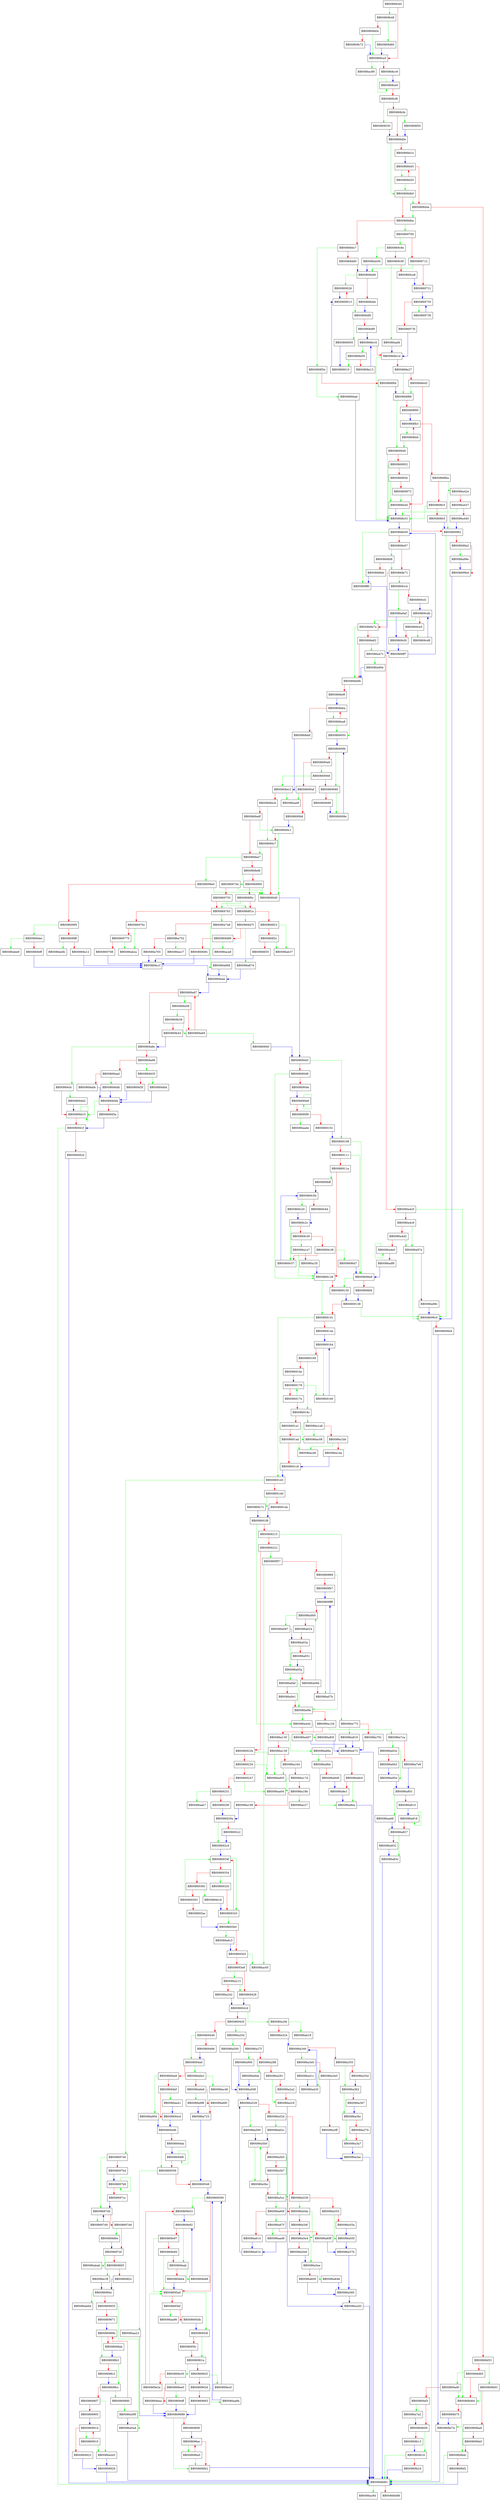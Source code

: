 digraph ____strtod_l_internal {
  node [shape="box"];
  graph [splines=ortho];
  BB00868c60 -> BB00869b48 [color="green"];
  BB00868c60 -> BB00868ca5 [color="red"];
  BB00868ca5 -> BB0086ac89 [color="green"];
  BB00868ca5 -> BB00868cc9 [color="red"];
  BB00868cc9 -> BB00868ce0 [color="blue"];
  BB00868ce0 -> BB00868ce0 [color="green"];
  BB00868ce0 -> BB00868cf6 [color="red"];
  BB00868cf6 -> BB00869030 [color="green"];
  BB00868cf6 -> BB00868cfe [color="red"];
  BB00868cfe -> BB00868f50 [color="green"];
  BB00868cfe -> BB00868d0e [color="red"];
  BB00868d0e -> BB00868db0 [color="green"];
  BB00868d0e -> BB00868d1e [color="red"];
  BB00868d1e -> BB00868d45 [color="blue"];
  BB00868d30 -> BB00868db0 [color="green"];
  BB00868d30 -> BB00868d45 [color="red"];
  BB00868d45 -> BB00868d30 [color="green"];
  BB00868d45 -> BB00868d4a [color="red"];
  BB00868d4a -> BB00868dba [color="green"];
  BB00868d4a -> BB00868d53 [color="red"];
  BB00868d53 -> BB00869b83 [color="green"];
  BB00868d53 -> BB00868d65 [color="red"];
  BB00868d65 -> BB00869ad0 [color="green"];
  BB00868d65 -> BB00868d6d [color="red"];
  BB00868d6d -> BB00868d7d [color="green"];
  BB00868d6d -> BB00868d75 [color="red"];
  BB00868d75 -> BB00868d7d [color="blue"];
  BB00868d7d -> BB00868d81 [color="blue"];
  BB00868d81 -> BB0086ac84 [color="green"];
  BB00868d81 -> BB00868d98 [color="red"];
  BB00868db0 -> BB00868d4a [color="green"];
  BB00868db0 -> BB00868dba [color="red"];
  BB00868dba -> BB00869700 [color="green"];
  BB00868dba -> BB00868dc7 [color="red"];
  BB00868dc7 -> BB00868f5e [color="green"];
  BB00868dc7 -> BB00868dd0 [color="red"];
  BB00868dd0 -> BB00868dd6 [color="blue"];
  BB00868dd6 -> BB00869026 [color="green"];
  BB00868dd6 -> BB00868deb [color="red"];
  BB00868deb -> BB00868df0 [color="blue"];
  BB00868df0 -> BB00869005 [color="green"];
  BB00868df0 -> BB00868df9 [color="red"];
  BB00868df9 -> BB00868e16 [color="blue"];
  BB00868e00 -> BB00869010 [color="green"];
  BB00868e00 -> BB00868e13 [color="red"];
  BB00868e13 -> BB00868e16 [color="blue"];
  BB00868e16 -> BB00868e00 [color="green"];
  BB00868e16 -> BB00868e1d [color="red"];
  BB00868e1d -> BB00868e53 [color="green"];
  BB00868e1d -> BB00868e27 [color="red"];
  BB00868e27 -> BB00868f88 [color="green"];
  BB00868e27 -> BB00868e45 [color="red"];
  BB00868e45 -> BB00868f88 [color="green"];
  BB00868e45 -> BB00868e4d [color="red"];
  BB00868e4d -> BB00868e53 [color="blue"];
  BB00868e53 -> BB00868e59 [color="blue"];
  BB00868e59 -> BB00868ff0 [color="green"];
  BB00868e59 -> BB00868e67 [color="red"];
  BB00868e67 -> BB00868fd8 [color="green"];
  BB00868e67 -> BB00868e71 [color="red"];
  BB00868e71 -> BB00869cc4 [color="green"];
  BB00868e71 -> BB00868e7a [color="red"];
  BB00868e7a -> BB00868e8b [color="green"];
  BB00868e7a -> BB00868e82 [color="red"];
  BB00868e82 -> BB0086a47c [color="green"];
  BB00868e82 -> BB00868e8b [color="red"];
  BB00868e8b -> BB00869050 [color="green"];
  BB00868e8b -> BB00868e9f [color="red"];
  BB00868e9f -> BB00868eba [color="blue"];
  BB00868ea8 -> BB00869050 [color="green"];
  BB00868ea8 -> BB00868eba [color="red"];
  BB00868eba -> BB00868ea8 [color="green"];
  BB00868eba -> BB00868ebf [color="red"];
  BB00868ebf -> BB00868ec2 [color="blue"];
  BB00868ec2 -> BB0086aa6f [color="green"];
  BB00868ec2 -> BB00868ecb [color="red"];
  BB00868ecb -> BB008690c7 [color="green"];
  BB00868ecb -> BB00868edf [color="red"];
  BB00868edf -> BB008690c1 [color="green"];
  BB00868edf -> BB00868ee7 [color="red"];
  BB00868ee7 -> BB008699e0 [color="green"];
  BB00868ee7 -> BB00868ef6 [color="red"];
  BB00868ef6 -> BB00869744 [color="green"];
  BB00868ef6 -> BB00868f00 [color="red"];
  BB00868f00 -> BB008690d0 [color="green"];
  BB00868f00 -> BB00868f0c [color="red"];
  BB00868f0c -> BB00869763 [color="green"];
  BB00868f0c -> BB00868f1a [color="red"];
  BB00868f1a -> BB00869d7f [color="green"];
  BB00868f1a -> BB00868f23 [color="red"];
  BB00868f23 -> BB0086ab37 [color="green"];
  BB00868f23 -> BB00868f2c [color="red"];
  BB00868f2c -> BB0086ab37 [color="green"];
  BB00868f2c -> BB00868f35 [color="red"];
  BB00868f35 -> BB00869a1f [color="blue"];
  BB00868f50 -> BB00868d0e [color="blue"];
  BB00868f5e -> BB00869dab [color="green"];
  BB00868f5e -> BB00868f6b [color="red"];
  BB00868f6b -> BB00868f88 [color="blue"];
  BB00868f88 -> BB00869948 [color="green"];
  BB00868f88 -> BB00868f90 [color="red"];
  BB00868f90 -> BB00868fb3 [color="blue"];
  BB00868fa0 -> BB00869948 [color="green"];
  BB00868fa0 -> BB00868fb3 [color="red"];
  BB00868fb3 -> BB00868fa0 [color="green"];
  BB00868fb3 -> BB00868fba [color="red"];
  BB00868fba -> BB0086a42e [color="green"];
  BB00868fba -> BB00868fc5 [color="red"];
  BB00868fc5 -> BB00868e53 [color="green"];
  BB00868fc5 -> BB00868fcf [color="red"];
  BB00868fcf -> BB00869982 [color="blue"];
  BB00868fd8 -> BB00868e71 [color="green"];
  BB00868fd8 -> BB00868feb [color="red"];
  BB00868feb -> BB00868ff0 [color="blue"];
  BB00868ff0 -> BB00868ff7 [color="blue"];
  BB00868ff7 -> BB00868e59 [color="blue"];
  BB00869005 -> BB00869010 [color="blue"];
  BB00869010 -> BB00869013 [color="blue"];
  BB00869013 -> BB00868df0 [color="green"];
  BB00869013 -> BB00869026 [color="red"];
  BB00869026 -> BB00869013 [color="blue"];
  BB00869030 -> BB00868d0e [color="blue"];
  BB00869050 -> BB0086909b [color="blue"];
  BB00869068 -> BB00868ec2 [color="green"];
  BB00869068 -> BB00869080 [color="red"];
  BB00869080 -> BB0086908e [color="green"];
  BB00869080 -> BB00869086 [color="red"];
  BB00869086 -> BB0086908e [color="blue"];
  BB0086908e -> BB0086909b [color="blue"];
  BB0086909b -> BB00869080 [color="green"];
  BB0086909b -> BB008690a9 [color="red"];
  BB008690a9 -> BB00869068 [color="green"];
  BB008690a9 -> BB008690af [color="red"];
  BB008690af -> BB0086aa6f [color="green"];
  BB008690af -> BB008690b8 [color="red"];
  BB008690b8 -> BB008690c1 [color="blue"];
  BB008690c1 -> BB008690d0 [color="green"];
  BB008690c1 -> BB008690c7 [color="red"];
  BB008690c7 -> BB00868ee7 [color="green"];
  BB008690c7 -> BB008690d0 [color="red"];
  BB008690d0 -> BB008690d3 [color="blue"];
  BB008690d3 -> BB00869108 [color="green"];
  BB008690d3 -> BB008690d8 [color="red"];
  BB008690d8 -> BB00869128 [color="green"];
  BB008690d8 -> BB008690de [color="red"];
  BB008690de -> BB008690e8 [color="blue"];
  BB008690e8 -> BB008690e8 [color="green"];
  BB008690e8 -> BB008690f9 [color="red"];
  BB008690f9 -> BB0086aade [color="green"];
  BB008690f9 -> BB00869102 [color="red"];
  BB00869102 -> BB00869108 [color="blue"];
  BB00869108 -> BB008696e8 [color="green"];
  BB00869108 -> BB00869111 [color="red"];
  BB00869111 -> BB008696e8 [color="green"];
  BB00869111 -> BB0086911a [color="red"];
  BB0086911a -> BB00869bff [color="green"];
  BB0086911a -> BB00869128 [color="red"];
  BB00869128 -> BB00869141 [color="green"];
  BB00869128 -> BB00869130 [color="red"];
  BB00869130 -> BB00869138 [color="blue"];
  BB00869138 -> BB008699c0 [color="green"];
  BB00869138 -> BB00869141 [color="red"];
  BB00869141 -> BB008691d3 [color="green"];
  BB00869141 -> BB0086914a [color="red"];
  BB0086914a -> BB00869164 [color="blue"];
  BB00869160 -> BB00869164 [color="blue"];
  BB00869164 -> BB00869160 [color="green"];
  BB00869164 -> BB00869169 [color="red"];
  BB00869169 -> BB0086918c [color="green"];
  BB00869169 -> BB0086916e [color="red"];
  BB0086916e -> BB00869178 [color="blue"];
  BB00869178 -> BB00869160 [color="green"];
  BB00869178 -> BB0086917e [color="red"];
  BB0086917e -> BB00869178 [color="green"];
  BB0086917e -> BB0086918c [color="red"];
  BB0086918c -> BB0086a1a8 [color="green"];
  BB0086918c -> BB008691a1 [color="red"];
  BB008691a1 -> BB0086ac08 [color="green"];
  BB008691a1 -> BB008691ad [color="red"];
  BB008691ad -> BB0086ace6 [color="green"];
  BB008691ad -> BB008691c8 [color="red"];
  BB008691c8 -> BB008691d3 [color="blue"];
  BB008691d3 -> BB008697a0 [color="green"];
  BB008691d3 -> BB008691dd [color="red"];
  BB008691dd -> BB00869c7c [color="green"];
  BB008691dd -> BB008691eb [color="red"];
  BB008691eb -> BB008691f8 [color="blue"];
  BB008691f8 -> BB0086a44d [color="green"];
  BB008691f8 -> BB00869215 [color="red"];
  BB00869215 -> BB0086a775 [color="green"];
  BB00869215 -> BB00869222 [color="red"];
  BB00869222 -> BB00869f57 [color="green"];
  BB00869222 -> BB0086922b [color="red"];
  BB0086922b -> BB0086ad05 [color="green"];
  BB0086922b -> BB00869234 [color="red"];
  BB00869234 -> BB0086ad05 [color="green"];
  BB00869234 -> BB00869247 [color="red"];
  BB00869247 -> BB0086aa04 [color="green"];
  BB00869247 -> BB00869251 [color="red"];
  BB00869251 -> BB0086aab7 [color="green"];
  BB00869251 -> BB0086928f [color="red"];
  BB0086928f -> BB0086929a [color="blue"];
  BB0086929a -> BB008692cd [color="green"];
  BB0086929a -> BB008692c2 [color="red"];
  BB008692c2 -> BB008692cd [color="blue"];
  BB008692cd -> BB0086934f [color="blue"];
  BB00869320 -> BB00869343 [color="red"];
  BB00869343 -> BB008693b0 [color="green"];
  BB00869343 -> BB0086934f [color="red"];
  BB0086934f -> BB00869343 [color="green"];
  BB0086934f -> BB00869354 [color="red"];
  BB00869354 -> BB00869320 [color="green"];
  BB00869354 -> BB00869360 [color="red"];
  BB00869360 -> BB00869e18 [color="green"];
  BB00869360 -> BB00869393 [color="red"];
  BB00869393 -> BB0086934f [color="green"];
  BB00869393 -> BB008693ac [color="red"];
  BB008693ac -> BB008693b0 [color="blue"];
  BB008693b0 -> BB0086a6c3 [color="green"];
  BB008693b0 -> BB008693d3 [color="red"];
  BB008693d3 -> BB0086ac65 [color="green"];
  BB008693d3 -> BB008693e8 [color="red"];
  BB008693e8 -> BB0086a215 [color="green"];
  BB008693e8 -> BB00869428 [color="red"];
  BB00869428 -> BB0086942d [color="blue"];
  BB0086942d -> BB0086a2fd [color="green"];
  BB0086942d -> BB0086943f [color="red"];
  BB0086943f -> BB0086a25d [color="green"];
  BB0086943f -> BB00869449 [color="red"];
  BB00869449 -> BB008694a0 [color="green"];
  BB00869449 -> BB00869486 [color="red"];
  BB00869486 -> BB008694a0 [color="blue"];
  BB008694a0 -> BB0086a6e2 [color="green"];
  BB008694a0 -> BB008694a9 [color="red"];
  BB008694a9 -> BB0086a90d [color="green"];
  BB008694a9 -> BB008694bf [color="red"];
  BB008694bf -> BB0086aa41 [color="green"];
  BB008694bf -> BB008694cd [color="red"];
  BB008694cd -> BB008694d6 [color="blue"];
  BB008694d6 -> BB00869509 [color="green"];
  BB008694d6 -> BB008694da [color="red"];
  BB008694da -> BB008694f8 [color="blue"];
  BB008694f8 -> BB008694f8 [color="green"];
  BB008694f8 -> BB00869509 [color="red"];
  BB00869509 -> BB0086aa23 [color="green"];
  BB00869509 -> BB00869548 [color="red"];
  BB00869548 -> BB00869590 [color="blue"];
  BB00869590 -> BB00869e53 [color="green"];
  BB00869590 -> BB008695a0 [color="red"];
  BB008695a0 -> BB008695df [color="green"];
  BB008695a0 -> BB008695bf [color="red"];
  BB008695bf -> BB0086aa98 [color="green"];
  BB008695bf -> BB008695db [color="red"];
  BB008695db -> BB008695df [color="blue"];
  BB008695df -> BB0086961a [color="green"];
  BB008695df -> BB008695fc [color="red"];
  BB008695fc -> BB0086961a [color="red"];
  BB0086961a -> BB00869e30 [color="green"];
  BB0086961a -> BB0086962f [color="red"];
  BB0086962f -> BB00869ec0 [color="green"];
  BB0086962f -> BB0086963d [color="red"];
  BB0086963d -> BB0086aa8e [color="green"];
  BB0086963d -> BB00869663 [color="red"];
  BB00869663 -> BB00869689 [color="blue"];
  BB00869689 -> BB008696b2 [color="green"];
  BB00869689 -> BB0086968f [color="red"];
  BB0086968f -> BB008696ac [color="blue"];
  BB008696a0 -> BB008696b2 [color="green"];
  BB008696a0 -> BB008696ac [color="red"];
  BB008696ac -> BB008696a0 [color="green"];
  BB008696ac -> BB008696b2 [color="red"];
  BB008696b2 -> BB00868d81 [color="blue"];
  BB008696d7 -> BB008696e8 [color="blue"];
  BB008696e8 -> BB00869130 [color="green"];
  BB008696e8 -> BB008696f4 [color="red"];
  BB008696f4 -> BB00869138 [color="blue"];
  BB00869700 -> BB00869c8e [color="green"];
  BB00869700 -> BB00869712 [color="red"];
  BB00869712 -> BB00868dd6 [color="green"];
  BB00869712 -> BB00869721 [color="red"];
  BB00869721 -> BB00869735 [color="blue"];
  BB00869730 -> BB00869735 [color="blue"];
  BB00869735 -> BB00869730 [color="green"];
  BB00869735 -> BB0086973f [color="red"];
  BB0086973f -> BB00868e1d [color="blue"];
  BB00869744 -> BB008690d0 [color="green"];
  BB00869744 -> BB00869755 [color="red"];
  BB00869755 -> BB00868f1a [color="green"];
  BB00869755 -> BB00869763 [color="red"];
  BB00869763 -> BB0086a748 [color="green"];
  BB00869763 -> BB0086976c [color="red"];
  BB0086976c -> BB0086abca [color="green"];
  BB0086976c -> BB00869775 [color="red"];
  BB00869775 -> BB0086abca [color="green"];
  BB00869775 -> BB00869788 [color="red"];
  BB00869788 -> BB00869a1f [color="blue"];
  BB008697a0 -> BB008697d5 [color="green"];
  BB008697a0 -> BB008697b4 [color="red"];
  BB008697b4 -> BB008697b8 [color="blue"];
  BB008697b8 -> BB008697b8 [color="green"];
  BB008697b8 -> BB008697cc [color="red"];
  BB008697cc -> BB008697d5 [color="blue"];
  BB008697d0 -> BB008697d5 [color="blue"];
  BB008697d5 -> BB008697d0 [color="green"];
  BB008697d5 -> BB008697dd [color="red"];
  BB008697dd -> BB00869d6e [color="green"];
  BB008697dd -> BB008697ef [color="red"];
  BB008697ef -> BB0086abab [color="green"];
  BB008697ef -> BB00869805 [color="red"];
  BB00869805 -> BB0086a1ff [color="green"];
  BB00869805 -> BB0086982c [color="red"];
  BB0086982c -> BB0086984c [color="blue"];
  BB0086984c -> BB0086ab6d [color="green"];
  BB0086984c -> BB00869855 [color="red"];
  BB00869855 -> BB0086a0a4 [color="green"];
  BB00869855 -> BB00869871 [color="red"];
  BB00869871 -> BB0086989b [color="blue"];
  BB00869880 -> BB0086a09f [color="green"];
  BB00869880 -> BB0086989b [color="red"];
  BB0086989b -> BB008698b3 [color="green"];
  BB0086989b -> BB008698ab [color="red"];
  BB008698ab -> BB008698b3 [color="blue"];
  BB008698b3 -> BB008698cc [color="green"];
  BB008698b3 -> BB008698c2 [color="red"];
  BB008698c2 -> BB008698cc [color="blue"];
  BB008698cc -> BB00869880 [color="green"];
  BB008698cc -> BB008698d7 [color="red"];
  BB008698d7 -> BB0086a445 [color="green"];
  BB008698d7 -> BB00869905 [color="red"];
  BB00869905 -> BB0086991d [color="blue"];
  BB00869910 -> BB0086a445 [color="green"];
  BB00869910 -> BB0086991d [color="red"];
  BB0086991d -> BB00869910 [color="green"];
  BB0086991d -> BB00869923 [color="red"];
  BB00869923 -> BB00869929 [color="blue"];
  BB00869929 -> BB00868d81 [color="blue"];
  BB00869948 -> BB00868e53 [color="green"];
  BB00869948 -> BB00869952 [color="red"];
  BB00869952 -> BB00868e53 [color="green"];
  BB00869952 -> BB0086995b [color="red"];
  BB0086995b -> BB00868e4d [color="green"];
  BB0086995b -> BB00869973 [color="red"];
  BB00869973 -> BB00868e4d [color="green"];
  BB00869973 -> BB00869982 [color="red"];
  BB00869982 -> BB008699c0 [color="green"];
  BB00869982 -> BB008699a2 [color="red"];
  BB008699a2 -> BB0086a99e [color="green"];
  BB008699a2 -> BB008699b0 [color="red"];
  BB008699b0 -> BB008699c0 [color="blue"];
  BB008699c0 -> BB00868d81 [color="green"];
  BB008699c0 -> BB008699d4 [color="red"];
  BB008699d4 -> BB00868d7d [color="blue"];
  BB008699e0 -> BB008690d0 [color="green"];
  BB008699e0 -> BB008699f5 [color="red"];
  BB008699f5 -> BB00869dec [color="green"];
  BB008699f5 -> BB008699ff [color="red"];
  BB008699ff -> BB0086ab8c [color="green"];
  BB008699ff -> BB00869a12 [color="red"];
  BB00869a12 -> BB00869a1f [color="blue"];
  BB00869a1f -> BB00869a4e [color="blue"];
  BB00869a4e -> BB00869a87 [color="blue"];
  BB00869a58 -> BB00869b38 [color="green"];
  BB00869a58 -> BB00869a69 [color="red"];
  BB00869a69 -> BB00869f40 [color="green"];
  BB00869a69 -> BB00869a87 [color="red"];
  BB00869a87 -> BB00869a58 [color="green"];
  BB00869a87 -> BB00869a8c [color="red"];
  BB00869a8c -> BB00869cfc [color="green"];
  BB00869a8c -> BB00869a96 [color="red"];
  BB00869a96 -> BB00869d35 [color="green"];
  BB00869a96 -> BB00869aad [color="red"];
  BB00869aad -> BB00869ddb [color="green"];
  BB00869aad -> BB00869abb [color="red"];
  BB00869abb -> BB00869d4b [color="blue"];
  BB00869ad0 -> BB00868d6d [color="green"];
  BB00869ad0 -> BB00869af3 [color="red"];
  BB00869af3 -> BB0086a7a2 [color="green"];
  BB00869af3 -> BB00869b09 [color="red"];
  BB00869b09 -> BB00869b16 [color="green"];
  BB00869b09 -> BB00869b13 [color="red"];
  BB00869b13 -> BB00869b16 [color="blue"];
  BB00869b16 -> BB00868d81 [color="green"];
  BB00869b16 -> BB00869b24 [color="red"];
  BB00869b24 -> BB00868d81 [color="blue"];
  BB00869b38 -> BB00869a69 [color="green"];
  BB00869b38 -> BB00869b43 [color="red"];
  BB00869b43 -> BB00869a8c [color="blue"];
  BB00869b48 -> BB00869d60 [color="green"];
  BB00869b48 -> BB00869b64 [color="red"];
  BB00869b64 -> BB00868ca5 [color="green"];
  BB00869b64 -> BB00869b72 [color="red"];
  BB00869b72 -> BB00868ca5 [color="blue"];
  BB00869b83 -> BB00868d6d [color="green"];
  BB00869b83 -> BB00869ba6 [color="red"];
  BB00869ba6 -> BB00869bdc [color="green"];
  BB00869ba6 -> BB00869bb0 [color="red"];
  BB00869bb0 -> BB00869bdc [color="red"];
  BB00869bdc -> BB00868d81 [color="green"];
  BB00869bdc -> BB00869bf2 [color="red"];
  BB00869bf2 -> BB00868d81 [color="blue"];
  BB00869bff -> BB00869c5b [color="blue"];
  BB00869c20 -> BB00869c2c [color="blue"];
  BB00869c2c -> BB00869c57 [color="green"];
  BB00869c2c -> BB00869c30 [color="red"];
  BB00869c30 -> BB0086a1e7 [color="green"];
  BB00869c30 -> BB00869c38 [color="red"];
  BB00869c38 -> BB008696d7 [color="green"];
  BB00869c38 -> BB00869c57 [color="red"];
  BB00869c57 -> BB00869c5b [color="blue"];
  BB00869c5b -> BB00869c20 [color="green"];
  BB00869c5b -> BB00869c64 [color="red"];
  BB00869c64 -> BB00869c2c [color="blue"];
  BB00869c7c -> BB008691f8 [color="blue"];
  BB00869c8e -> BB0086ab56 [color="green"];
  BB00869c8e -> BB00869c9f [color="red"];
  BB00869c9f -> BB0086aafd [color="green"];
  BB00869c9f -> BB00869ca8 [color="red"];
  BB00869ca8 -> BB00869721 [color="blue"];
  BB00869cc4 -> BB0086a9af [color="green"];
  BB00869cc4 -> BB00869cd1 [color="red"];
  BB00869cd1 -> BB00869cdb [color="blue"];
  BB00869cd8 -> BB00869cdb [color="blue"];
  BB00869cdb -> BB00868e7a [color="green"];
  BB00869cdb -> BB00869ce5 [color="red"];
  BB00869ce5 -> BB00869cd8 [color="green"];
  BB00869ce5 -> BB00869cf4 [color="red"];
  BB00869cf4 -> BB00868ff7 [color="blue"];
  BB00869cfc -> BB00869dd2 [color="green"];
  BB00869cfc -> BB00869d10 [color="red"];
  BB00869d10 -> BB00869d10 [color="green"];
  BB00869d10 -> BB00869d1f [color="red"];
  BB00869d1f -> BB00868d81 [color="green"];
  BB00869d1f -> BB00869d2d [color="red"];
  BB00869d2d -> BB00868d81 [color="blue"];
  BB00869d35 -> BB00869dbd [color="green"];
  BB00869d35 -> BB00869d3f [color="red"];
  BB00869d3f -> BB00869d4b [color="blue"];
  BB00869d4b -> BB00869d10 [color="green"];
  BB00869d4b -> BB00869d5e [color="red"];
  BB00869d5e -> BB00869d1f [color="blue"];
  BB00869d60 -> BB00868ca5 [color="blue"];
  BB00869d6e -> BB008697ef [color="blue"];
  BB00869d7f -> BB0086a874 [color="green"];
  BB00869d7f -> BB00869d89 [color="red"];
  BB00869d89 -> BB0086aca8 [color="green"];
  BB00869d89 -> BB00869d9c [color="red"];
  BB00869d9c -> BB00869a1f [color="blue"];
  BB00869dab -> BB00868e53 [color="blue"];
  BB00869dbd -> BB00869d4b [color="blue"];
  BB00869dd2 -> BB00869d10 [color="blue"];
  BB00869ddb -> BB00869d4b [color="blue"];
  BB00869dec -> BB0086abe9 [color="green"];
  BB00869dec -> BB00869dff [color="red"];
  BB00869dff -> BB00869a1f [color="blue"];
  BB00869e18 -> BB00869343 [color="blue"];
  BB00869e30 -> BB00869ee0 [color="green"];
  BB00869e30 -> BB00869e3a [color="red"];
  BB00869e3a -> BB008695a0 [color="green"];
  BB00869e3a -> BB00869e53 [color="red"];
  BB00869e53 -> BB00869e92 [color="blue"];
  BB00869e88 -> BB00869e92 [color="blue"];
  BB00869e92 -> BB00869eab [color="green"];
  BB00869e92 -> BB00869e97 [color="red"];
  BB00869e97 -> BB008695a0 [color="green"];
  BB00869e97 -> BB00869e9d [color="red"];
  BB00869e9d -> BB008695a0 [color="green"];
  BB00869e9d -> BB00869eab [color="red"];
  BB00869eab -> BB00869e88 [color="green"];
  BB00869eab -> BB00869eb4 [color="red"];
  BB00869eb4 -> BB008695a0 [color="blue"];
  BB00869ec0 -> BB00869590 [color="blue"];
  BB00869ee0 -> BB00869eff [color="green"];
  BB00869ee0 -> BB00869eea [color="red"];
  BB00869eea -> BB00869689 [color="blue"];
  BB00869eff -> BB00869689 [color="blue"];
  BB00869f40 -> BB008690d3 [color="blue"];
  BB00869f57 -> BB0086ac65 [color="green"];
  BB00869f57 -> BB00869f69 [color="red"];
  BB00869f69 -> BB0086a0fe [color="green"];
  BB00869f69 -> BB00869fb7 [color="red"];
  BB00869fb7 -> BB00869ff8 [color="blue"];
  BB00869ff8 -> BB0086a07b [color="green"];
  BB00869ff8 -> BB0086a000 [color="red"];
  BB0086a000 -> BB0086a087 [color="green"];
  BB0086a000 -> BB0086a024 [color="red"];
  BB0086a024 -> BB0086a03a [color="red"];
  BB0086a03a -> BB0086a05a [color="green"];
  BB0086a03a -> BB0086a051 [color="red"];
  BB0086a051 -> BB0086a05a [color="blue"];
  BB0086a05a -> BB0086a0bf [color="green"];
  BB0086a05a -> BB0086a066 [color="red"];
  BB0086a066 -> BB0086a000 [color="green"];
  BB0086a066 -> BB0086a07b [color="red"];
  BB0086a07b -> BB00869ff8 [color="blue"];
  BB0086a087 -> BB0086a03a [color="blue"];
  BB0086a09f -> BB0086a0a4 [color="blue"];
  BB0086a0a4 -> BB00868d81 [color="blue"];
  BB0086a0bf -> BB0086a0fe [color="green"];
  BB0086a0bf -> BB0086a0e1 [color="red"];
  BB0086a0e1 -> BB0086a0fe [color="red"];
  BB0086a0fe -> BB0086a44d [color="green"];
  BB0086a0fe -> BB0086a126 [color="red"];
  BB0086a126 -> BB0086a7ca [color="green"];
  BB0086a126 -> BB0086a130 [color="red"];
  BB0086a130 -> BB0086a88a [color="green"];
  BB0086a130 -> BB0086a139 [color="red"];
  BB0086a139 -> BB0086ad05 [color="green"];
  BB0086a139 -> BB0086a164 [color="red"];
  BB0086a164 -> BB0086ad05 [color="green"];
  BB0086a164 -> BB0086a17d [color="red"];
  BB0086a17d -> BB0086aa04 [color="green"];
  BB0086a17d -> BB0086a18b [color="red"];
  BB0086a18b -> BB0086ac27 [color="green"];
  BB0086a18b -> BB0086a199 [color="red"];
  BB0086a199 -> BB0086929a [color="blue"];
  BB0086a1a8 -> BB0086ac08 [color="green"];
  BB0086a1a8 -> BB0086a1bb [color="red"];
  BB0086a1bb -> BB0086ace6 [color="green"];
  BB0086a1bb -> BB0086a1da [color="red"];
  BB0086a1da -> BB008691c8 [color="blue"];
  BB0086a1e7 -> BB00869128 [color="green"];
  BB0086a1e7 -> BB0086a1f5 [color="red"];
  BB0086a1f5 -> BB00869128 [color="blue"];
  BB0086a1ff -> BB0086984c [color="blue"];
  BB0086a215 -> BB00869428 [color="green"];
  BB0086a215 -> BB0086a242 [color="red"];
  BB0086a242 -> BB0086942d [color="blue"];
  BB0086a25d -> BB0086a500 [color="green"];
  BB0086a25d -> BB0086a27f [color="red"];
  BB0086a27f -> BB0086a906 [color="green"];
  BB0086a27f -> BB0086a288 [color="red"];
  BB0086a288 -> BB0086a9de [color="green"];
  BB0086a288 -> BB0086a291 [color="red"];
  BB0086a291 -> BB0086a2c9 [color="green"];
  BB0086a291 -> BB0086a2a2 [color="red"];
  BB0086a2a2 -> BB0086a2c9 [color="red"];
  BB0086a2c9 -> BB0086a2d3 [color="blue"];
  BB0086a2d3 -> BB00868d81 [color="blue"];
  BB0086a2fd -> BB0086ab18 [color="green"];
  BB0086a2fd -> BB0086a324 [color="red"];
  BB0086a324 -> BB0086a340 [color="blue"];
  BB0086a340 -> BB0086a3e0 [color="green"];
  BB0086a340 -> BB0086a355 [color="red"];
  BB0086a355 -> BB0086a362 [color="green"];
  BB0086a355 -> BB0086a35d [color="red"];
  BB0086a35d -> BB0086a362 [color="blue"];
  BB0086a362 -> BB0086a36c [color="green"];
  BB0086a362 -> BB0086a367 [color="red"];
  BB0086a367 -> BB0086a36c [color="blue"];
  BB0086a36c -> BB0086a3a7 [color="green"];
  BB0086a36c -> BB0086a37b [color="red"];
  BB0086a37b -> BB0086a3a7 [color="red"];
  BB0086a3a7 -> BB0086a3ac [color="blue"];
  BB0086a3ac -> BB00868d81 [color="blue"];
  BB0086a3e0 -> BB0086a41c [color="green"];
  BB0086a3e0 -> BB0086a3e5 [color="red"];
  BB0086a3e5 -> BB0086a420 [color="green"];
  BB0086a3e5 -> BB0086a3ff [color="red"];
  BB0086a3ff -> BB0086a3ac [color="blue"];
  BB0086a41c -> BB0086a420 [color="blue"];
  BB0086a420 -> BB0086a340 [color="blue"];
  BB0086a42e -> BB00869982 [color="green"];
  BB0086a42e -> BB0086a437 [color="red"];
  BB0086a437 -> BB00868e53 [color="green"];
  BB0086a437 -> BB0086a440 [color="red"];
  BB0086a440 -> BB00869982 [color="blue"];
  BB0086a445 -> BB00869929 [color="blue"];
  BB0086a44d -> BB0086a85f [color="green"];
  BB0086a44d -> BB0086a467 [color="red"];
  BB0086a467 -> BB0086a473 [color="blue"];
  BB0086a473 -> BB00868d81 [color="blue"];
  BB0086a47c -> BB0086a994 [color="green"];
  BB0086a47c -> BB0086a4c0 [color="red"];
  BB0086a4c0 -> BB00868d6d [color="green"];
  BB0086a4c0 -> BB0086a4c9 [color="red"];
  BB0086a4c9 -> BB0086a97e [color="green"];
  BB0086a4c9 -> BB0086a4d2 [color="red"];
  BB0086a4d2 -> BB0086a97e [color="green"];
  BB0086a4d2 -> BB0086a4e0 [color="red"];
  BB0086a4e0 -> BB0086a4e0 [color="green"];
  BB0086a4e0 -> BB0086a4f6 [color="red"];
  BB0086a4f6 -> BB008696e8 [color="blue"];
  BB0086a500 -> BB0086a508 [color="blue"];
  BB0086a508 -> BB0086a528 [color="blue"];
  BB0086a528 -> BB0086a590 [color="green"];
  BB0086a528 -> BB0086a52d [color="red"];
  BB0086a52d -> BB0086a62c [color="green"];
  BB0086a52d -> BB0086a539 [color="red"];
  BB0086a539 -> BB0086a5da [color="green"];
  BB0086a539 -> BB0086a555 [color="red"];
  BB0086a555 -> BB0086a55f [color="green"];
  BB0086a555 -> BB0086a55a [color="red"];
  BB0086a55a -> BB0086a55f [color="blue"];
  BB0086a55f -> BB0086a57b [color="blue"];
  BB0086a57b -> BB0086a585 [color="blue"];
  BB0086a585 -> BB0086a2d3 [color="blue"];
  BB0086a590 -> BB0086a5b0 [color="blue"];
  BB0086a5b0 -> BB0086a5bc [color="green"];
  BB0086a5b0 -> BB0086a5b5 [color="red"];
  BB0086a5b5 -> BB0086a5cc [color="green"];
  BB0086a5b5 -> BB0086a5b7 [color="red"];
  BB0086a5b7 -> BB0086a5cc [color="green"];
  BB0086a5b7 -> BB0086a5bc [color="red"];
  BB0086a5bc -> BB0086a5b0 [color="green"];
  BB0086a5bc -> BB0086a5cc [color="red"];
  BB0086a5cc -> BB0086a60f [color="green"];
  BB0086a5cc -> BB0086a5da [color="red"];
  BB0086a5da -> BB0086a5e4 [color="green"];
  BB0086a5da -> BB0086a5df [color="red"];
  BB0086a5df -> BB0086a5e4 [color="blue"];
  BB0086a5e4 -> BB0086a5ee [color="green"];
  BB0086a5e4 -> BB0086a5e9 [color="red"];
  BB0086a5e9 -> BB0086a5ee [color="blue"];
  BB0086a5ee -> BB0086a646 [color="green"];
  BB0086a5ee -> BB0086a600 [color="red"];
  BB0086a600 -> BB0086a585 [color="blue"];
  BB0086a60f -> BB0086a67f [color="green"];
  BB0086a60f -> BB0086a614 [color="red"];
  BB0086a614 -> BB0086a61b [color="blue"];
  BB0086a61b -> BB0086a528 [color="blue"];
  BB0086a62c -> BB0086a5b0 [color="blue"];
  BB0086a646 -> BB0086a585 [color="blue"];
  BB0086a67f -> BB0086aad6 [color="green"];
  BB0086a67f -> BB0086a69f [color="red"];
  BB0086a69f -> BB0086a57b [color="blue"];
  BB0086a6c3 -> BB008693d3 [color="blue"];
  BB0086a6e2 -> BB0086ac46 [color="green"];
  BB0086a6e2 -> BB0086a6e8 [color="red"];
  BB0086a6e8 -> BB0086a9f8 [color="green"];
  BB0086a6e8 -> BB0086a6f0 [color="red"];
  BB0086a6f0 -> BB0086a723 [color="red"];
  BB0086a723 -> BB00869548 [color="blue"];
  BB0086a748 -> BB0086a968 [color="green"];
  BB0086a748 -> BB0086a752 [color="red"];
  BB0086a752 -> BB0086acc7 [color="green"];
  BB0086a752 -> BB0086a765 [color="red"];
  BB0086a765 -> BB00869a1f [color="blue"];
  BB0086a775 -> BB0086a919 [color="green"];
  BB0086a775 -> BB0086a791 [color="red"];
  BB0086a791 -> BB0086a473 [color="blue"];
  BB0086a7a2 -> BB00869b09 [color="blue"];
  BB0086a7ca -> BB0086a92e [color="green"];
  BB0086a7ca -> BB0086a7e9 [color="red"];
  BB0086a7e9 -> BB0086a801 [color="blue"];
  BB0086a801 -> BB0086aa68 [color="green"];
  BB0086a801 -> BB0086a810 [color="red"];
  BB0086a810 -> BB0086a818 [color="blue"];
  BB0086a818 -> BB0086a818 [color="green"];
  BB0086a818 -> BB0086a827 [color="red"];
  BB0086a827 -> BB0086a83c [color="green"];
  BB0086a827 -> BB0086a832 [color="red"];
  BB0086a832 -> BB0086a83c [color="blue"];
  BB0086a83c -> BB00868d81 [color="blue"];
  BB0086a85f -> BB0086a473 [color="blue"];
  BB0086a874 -> BB00869a4e [color="blue"];
  BB0086a88a -> BB0086a9bb [color="green"];
  BB0086a88a -> BB0086a8c0 [color="red"];
  BB0086a8c0 -> BB0086a8ea [color="green"];
  BB0086a8c0 -> BB0086a8e1 [color="red"];
  BB0086a8e1 -> BB0086a8ea [color="blue"];
  BB0086a8ea -> BB00868d81 [color="blue"];
  BB0086a906 -> BB0086a508 [color="blue"];
  BB0086a90d -> BB008694d6 [color="blue"];
  BB0086a919 -> BB0086a473 [color="blue"];
  BB0086a92e -> BB0086a95e [color="green"];
  BB0086a92e -> BB0086a943 [color="red"];
  BB0086a943 -> BB0086a95e [color="blue"];
  BB0086a95e -> BB0086a801 [color="blue"];
  BB0086a968 -> BB00869a4e [color="blue"];
  BB0086a97e -> BB008699c0 [color="green"];
  BB0086a97e -> BB0086a98c [color="red"];
  BB0086a98c -> BB008699c0 [color="blue"];
  BB0086a994 -> BB00868e8b [color="blue"];
  BB0086a99e -> BB008699b0 [color="blue"];
  BB0086a9af -> BB00869cf4 [color="blue"];
  BB0086a9bb -> BB0086a8ea [color="green"];
  BB0086a9bb -> BB0086a9d9 [color="red"];
  BB0086a9d9 -> BB0086a8e1 [color="blue"];
  BB0086a9de -> BB0086a508 [color="blue"];
  BB0086a9f8 -> BB0086a723 [color="blue"];
  BB0086aa23 -> BB00869689 [color="blue"];
  BB0086aa41 -> BB008694cd [color="blue"];
  BB0086aa68 -> BB0086a827 [color="blue"];
  BB0086aa8e -> BB00869590 [color="blue"];
  BB0086aad6 -> BB0086a61b [color="blue"];
  BB0086aafd -> BB00868e1d [color="blue"];
  BB0086ab56 -> BB00868dd6 [color="blue"];
}